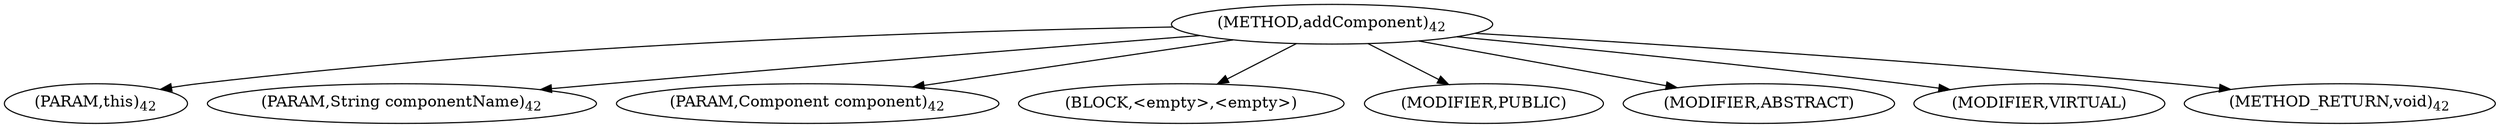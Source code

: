digraph "addComponent" {  
"21" [label = <(METHOD,addComponent)<SUB>42</SUB>> ]
"22" [label = <(PARAM,this)<SUB>42</SUB>> ]
"23" [label = <(PARAM,String componentName)<SUB>42</SUB>> ]
"24" [label = <(PARAM,Component component)<SUB>42</SUB>> ]
"25" [label = <(BLOCK,&lt;empty&gt;,&lt;empty&gt;)> ]
"26" [label = <(MODIFIER,PUBLIC)> ]
"27" [label = <(MODIFIER,ABSTRACT)> ]
"28" [label = <(MODIFIER,VIRTUAL)> ]
"29" [label = <(METHOD_RETURN,void)<SUB>42</SUB>> ]
  "21" -> "22" 
  "21" -> "23" 
  "21" -> "24" 
  "21" -> "25" 
  "21" -> "26" 
  "21" -> "27" 
  "21" -> "28" 
  "21" -> "29" 
}
